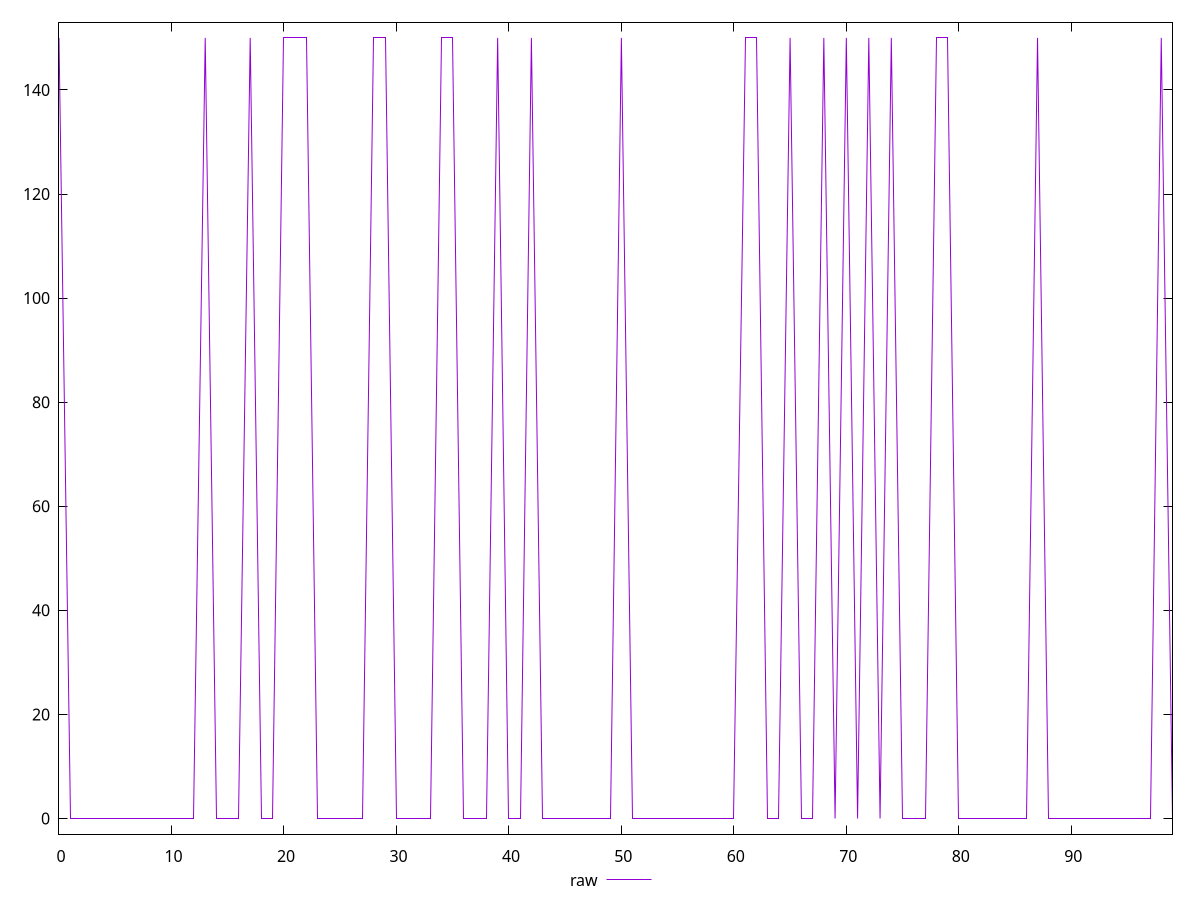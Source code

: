 reset

$raw <<EOF
0 150
1 0
2 0
3 0
4 0
5 0
6 0
7 0
8 0
9 0
10 0
11 0
12 0
13 150
14 0
15 0
16 0
17 150
18 0
19 0
20 150
21 150
22 150
23 0
24 0
25 0
26 0
27 0
28 150
29 150
30 0
31 0
32 0
33 0
34 150
35 150
36 0
37 0
38 0
39 150
40 0
41 0
42 150
43 0
44 0
45 0
46 0
47 0
48 0
49 0
50 150
51 0
52 0
53 0
54 0
55 0
56 0
57 0
58 0
59 0
60 0
61 150
62 150
63 0
64 0
65 150
66 0
67 0
68 150
69 0
70 150
71 0
72 150
73 0
74 150
75 0
76 0
77 0
78 150
79 150
80 0
81 0
82 0
83 0
84 0
85 0
86 0
87 150
88 0
89 0
90 0
91 0
92 0
93 0
94 0
95 0
96 0
97 0
98 150
99 0
EOF

set key outside below
set xrange [0:99]
set yrange [-3:153]
set trange [-3:153]
set terminal svg size 640, 500 enhanced background rgb 'white'
set output "reports/report_00033_2021-03-01T14-23-16.841Z/legacy-javascript/samples/astro-inner-cached/raw/values.svg"

plot $raw title "raw" with line

reset
